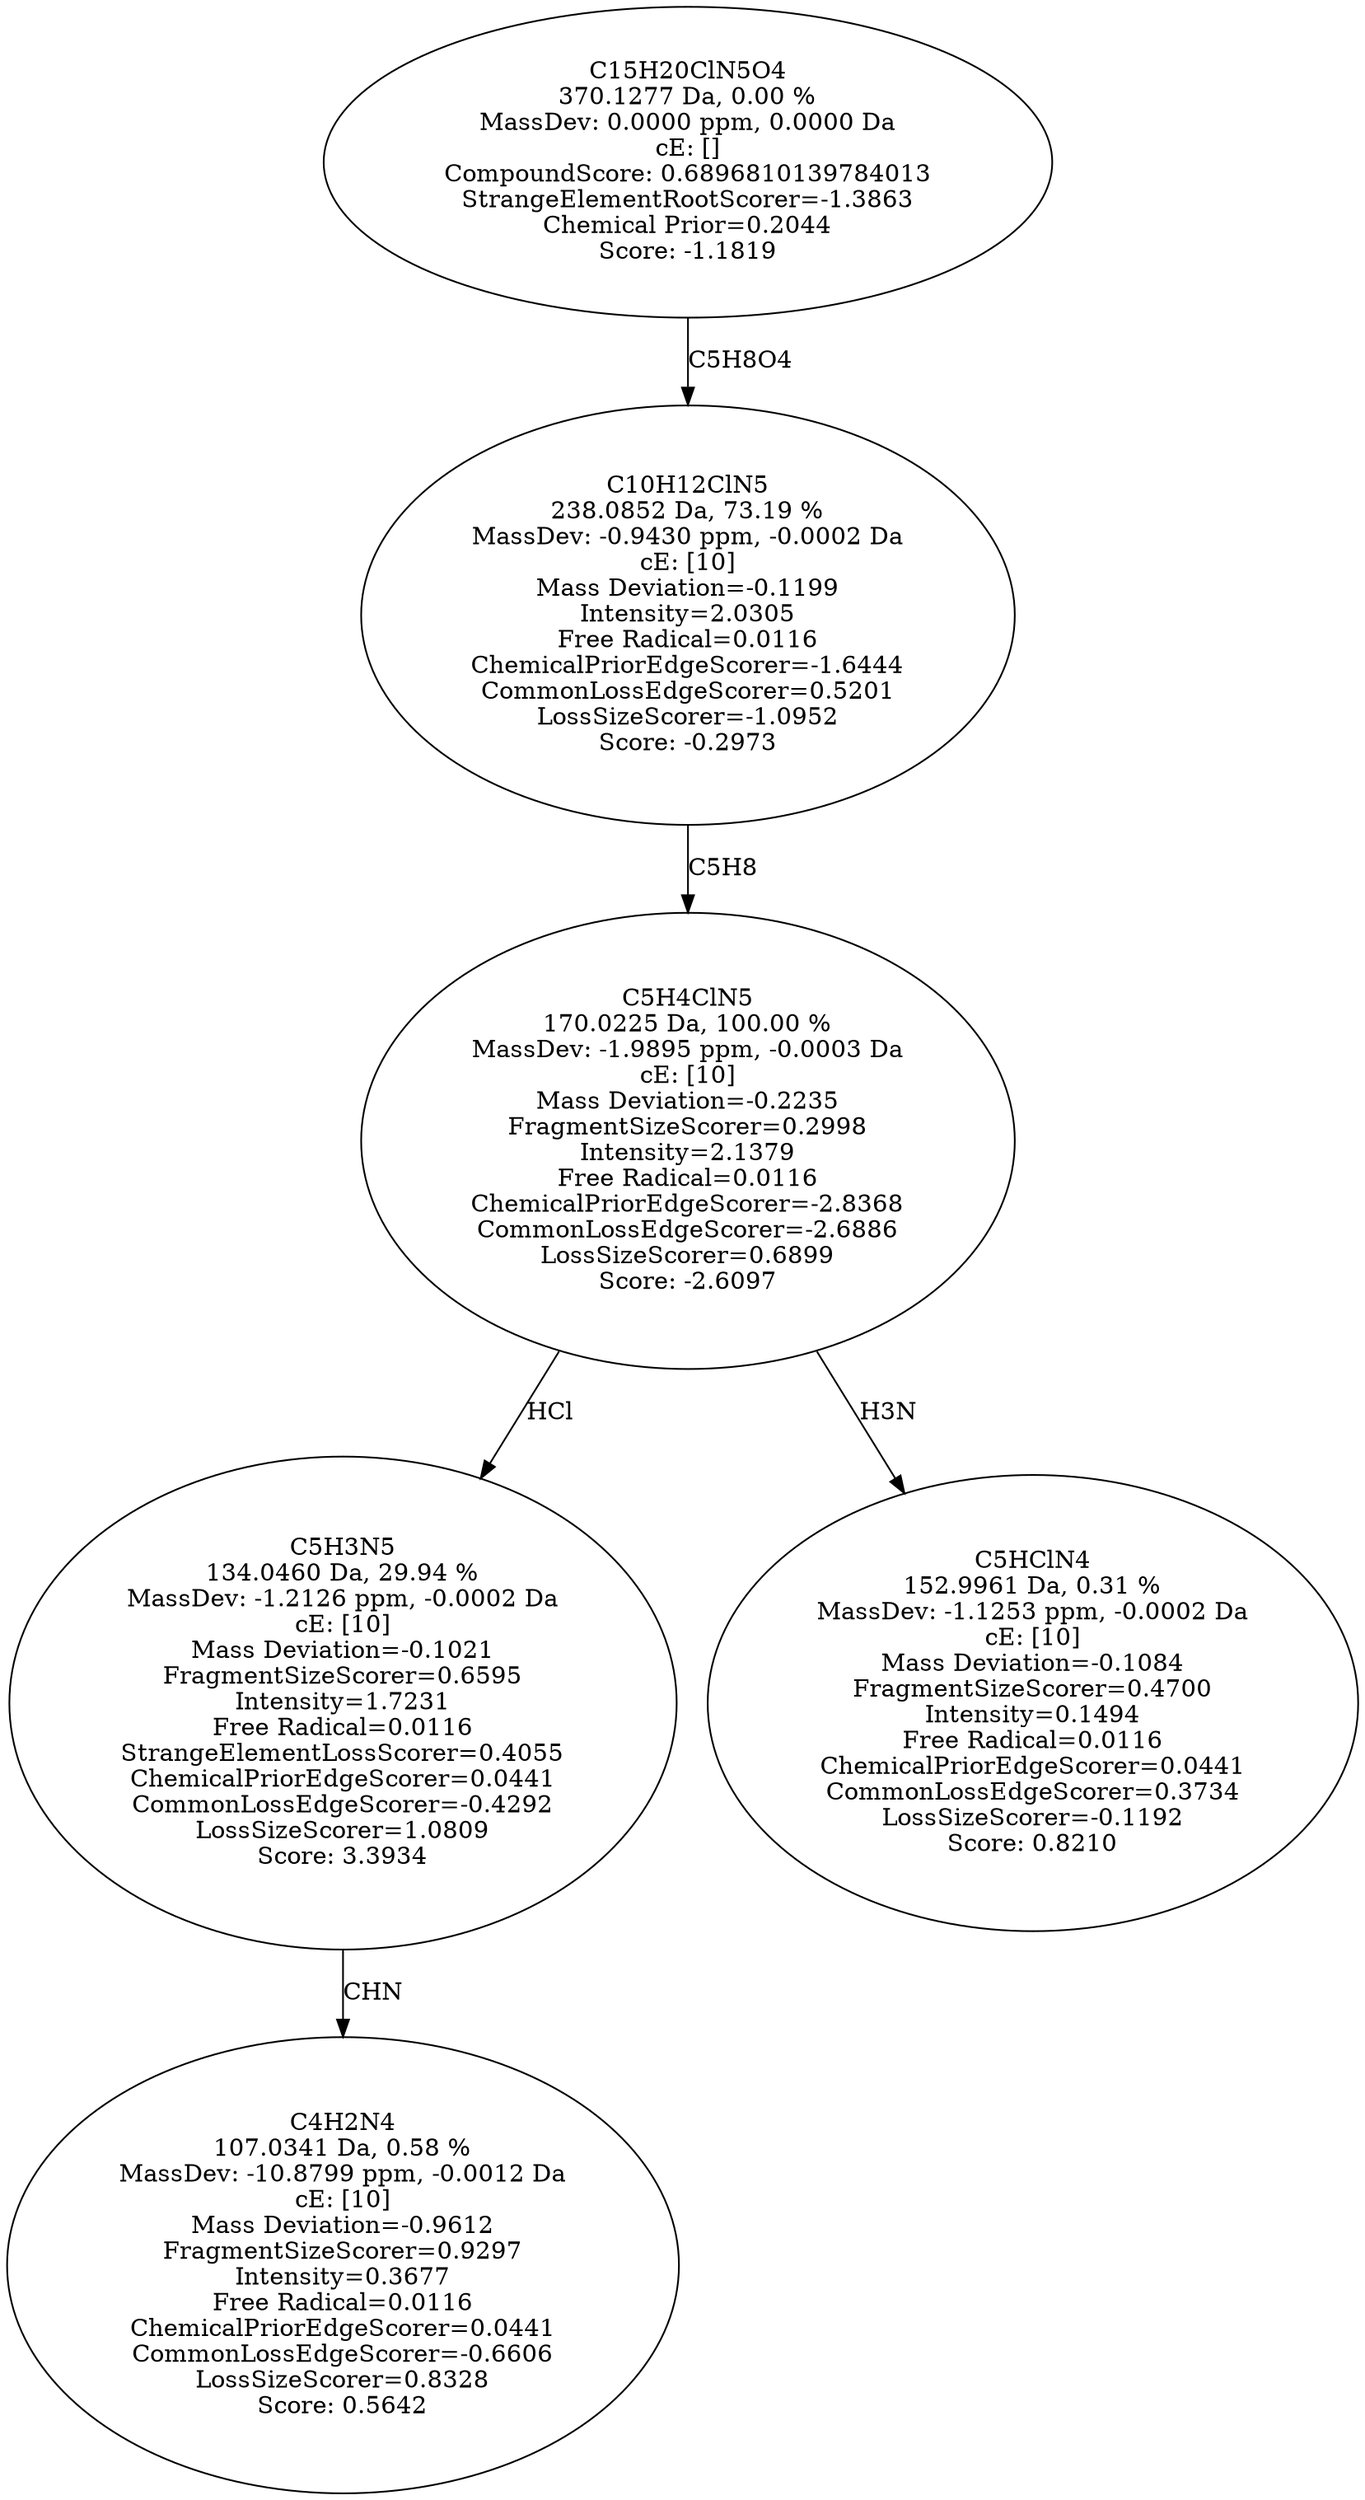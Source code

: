 strict digraph {
v1 [label="C4H2N4\n107.0341 Da, 0.58 %\nMassDev: -10.8799 ppm, -0.0012 Da\ncE: [10]\nMass Deviation=-0.9612\nFragmentSizeScorer=0.9297\nIntensity=0.3677\nFree Radical=0.0116\nChemicalPriorEdgeScorer=0.0441\nCommonLossEdgeScorer=-0.6606\nLossSizeScorer=0.8328\nScore: 0.5642"];
v2 [label="C5H3N5\n134.0460 Da, 29.94 %\nMassDev: -1.2126 ppm, -0.0002 Da\ncE: [10]\nMass Deviation=-0.1021\nFragmentSizeScorer=0.6595\nIntensity=1.7231\nFree Radical=0.0116\nStrangeElementLossScorer=0.4055\nChemicalPriorEdgeScorer=0.0441\nCommonLossEdgeScorer=-0.4292\nLossSizeScorer=1.0809\nScore: 3.3934"];
v3 [label="C5HClN4\n152.9961 Da, 0.31 %\nMassDev: -1.1253 ppm, -0.0002 Da\ncE: [10]\nMass Deviation=-0.1084\nFragmentSizeScorer=0.4700\nIntensity=0.1494\nFree Radical=0.0116\nChemicalPriorEdgeScorer=0.0441\nCommonLossEdgeScorer=0.3734\nLossSizeScorer=-0.1192\nScore: 0.8210"];
v4 [label="C5H4ClN5\n170.0225 Da, 100.00 %\nMassDev: -1.9895 ppm, -0.0003 Da\ncE: [10]\nMass Deviation=-0.2235\nFragmentSizeScorer=0.2998\nIntensity=2.1379\nFree Radical=0.0116\nChemicalPriorEdgeScorer=-2.8368\nCommonLossEdgeScorer=-2.6886\nLossSizeScorer=0.6899\nScore: -2.6097"];
v5 [label="C10H12ClN5\n238.0852 Da, 73.19 %\nMassDev: -0.9430 ppm, -0.0002 Da\ncE: [10]\nMass Deviation=-0.1199\nIntensity=2.0305\nFree Radical=0.0116\nChemicalPriorEdgeScorer=-1.6444\nCommonLossEdgeScorer=0.5201\nLossSizeScorer=-1.0952\nScore: -0.2973"];
v6 [label="C15H20ClN5O4\n370.1277 Da, 0.00 %\nMassDev: 0.0000 ppm, 0.0000 Da\ncE: []\nCompoundScore: 0.6896810139784013\nStrangeElementRootScorer=-1.3863\nChemical Prior=0.2044\nScore: -1.1819"];
v2 -> v1 [label="CHN"];
v4 -> v2 [label="HCl"];
v4 -> v3 [label="H3N"];
v5 -> v4 [label="C5H8"];
v6 -> v5 [label="C5H8O4"];
}